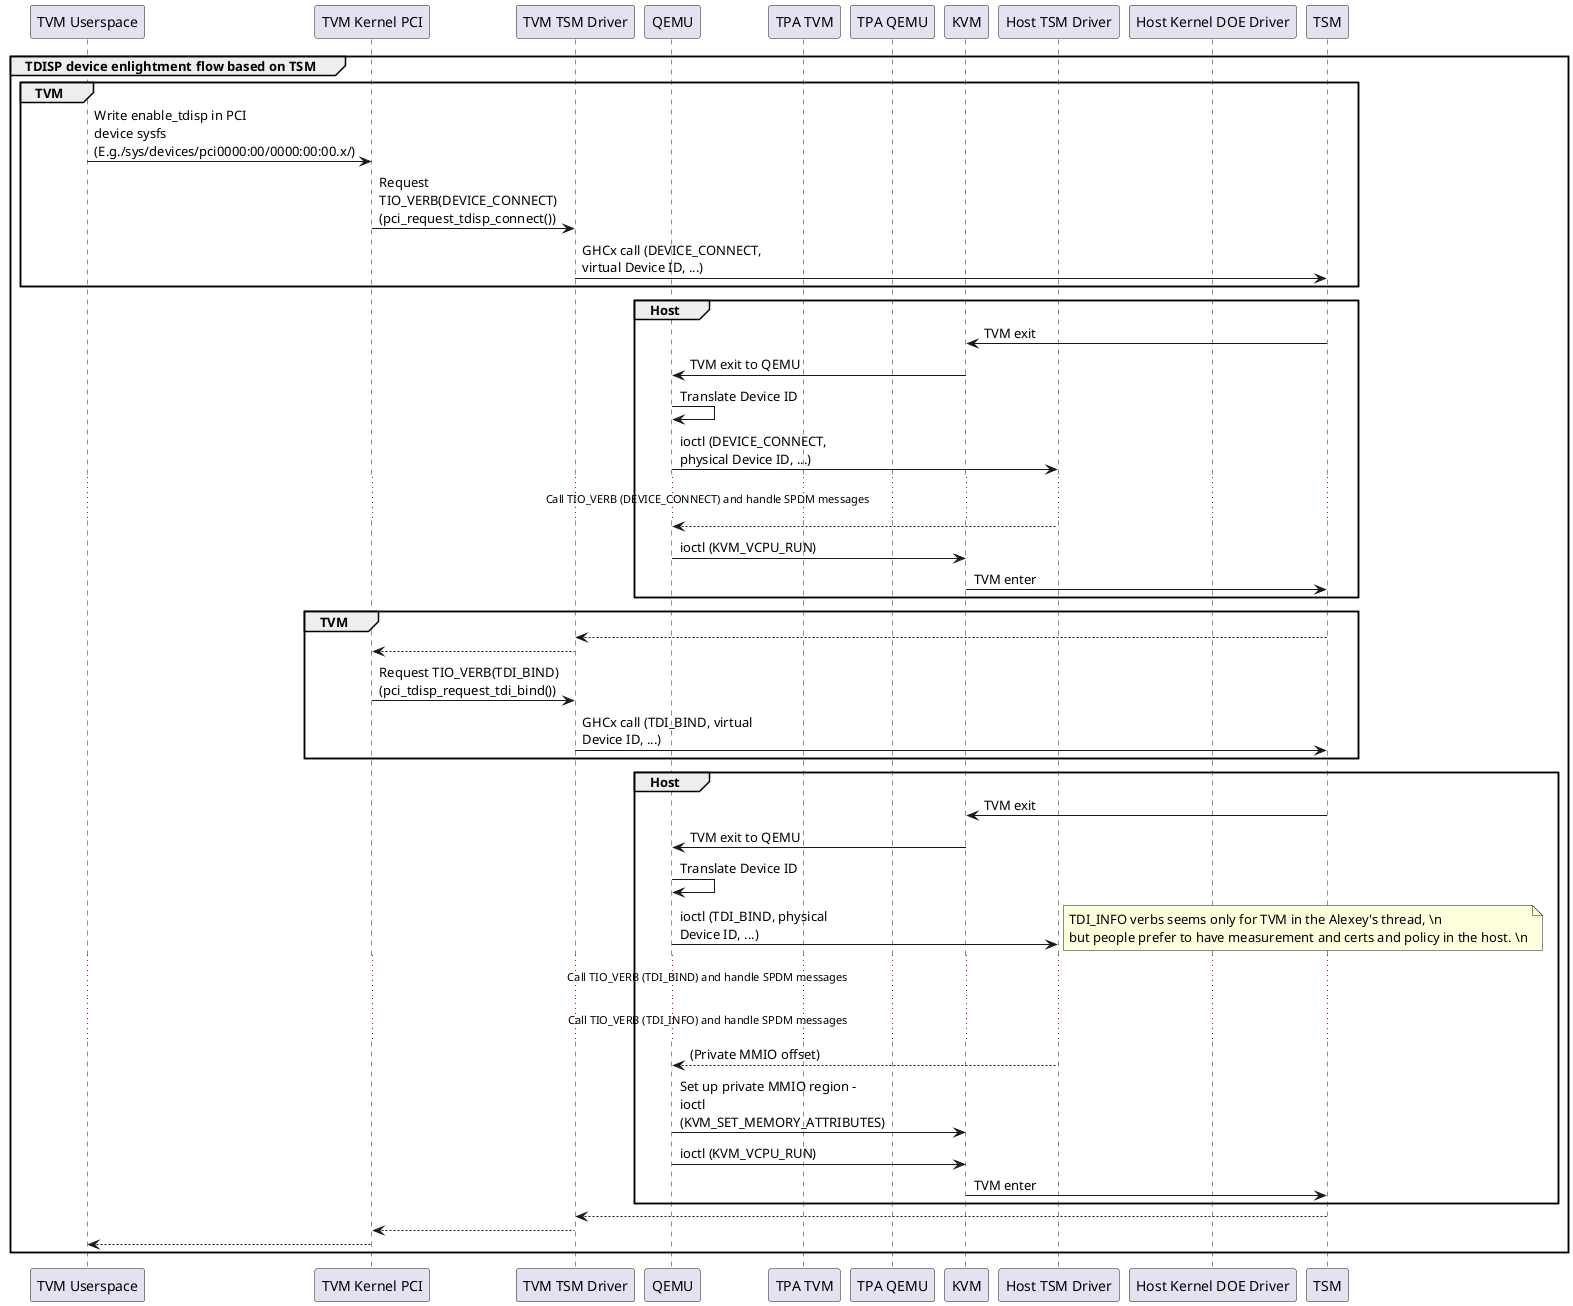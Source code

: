@startuml

participant "TVM Userspace" order 10
participant "TVM Kernel PCI" order 11
participant "TVM TSM Driver" order 12
participant "QEMU" order 13
participant "TPA TVM" order 20
participant "TPA QEMU" order 21
participant "KVM" order 30
participant "Host TSM Driver" order 31
participant "Host Kernel DOE Driver" order 32
participant "TSM" order 40

skinparam maxMessageSize 180

group TDISP device enlightment flow based on TSM
	group TVM
		"TVM Userspace" -> "TVM Kernel PCI": Write enable_tdisp in PCI device sysfs (E.g./sys/devices/pci0000:00/0000:00:00.x/)

		"TVM Kernel PCI" -> "TVM TSM Driver": Request TIO_VERB(DEVICE_CONNECT) (pci_request_tdisp_connect())
		"TVM TSM Driver" -> "TSM": GHCx call (DEVICE_CONNECT, virtual Device ID, ...)
	end

	group Host
		"TSM" -> "KVM": TVM exit
		"KVM" -> "QEMU": TVM exit to QEMU
		"QEMU" -> "QEMU": Translate Device ID
		"QEMU" -> "Host TSM Driver": ioctl (DEVICE_CONNECT, physical Device ID, ...)

		...Call TIO_VERB (DEVICE_CONNECT) and handle SPDM messages...

		"Host TSM Driver" --> "QEMU":
		"QEMU" -> "KVM": ioctl (KVM_VCPU_RUN)
		"KVM" -> "TSM": TVM enter
	end

	group TVM
		"TSM" --> "TVM TSM Driver":
		"TVM TSM Driver" --> "TVM Kernel PCI":

		"TVM Kernel PCI" -> "TVM TSM Driver": Request TIO_VERB(TDI_BIND) (pci_tdisp_request_tdi_bind())
		"TVM TSM Driver" -> "TSM": GHCx call (TDI_BIND, virtual Device ID, ...)
	end

	group Host
		"TSM" -> "KVM": TVM exit
		"KVM" -> "QEMU": TVM exit to QEMU
		"QEMU" -> "QEMU": Translate Device ID
		"QEMU" -> "Host TSM Driver": ioctl (TDI_BIND, physical Device ID, ...)

		...Call TIO_VERB (TDI_BIND) and handle SPDM messages...

		...Call TIO_VERB (TDI_INFO) and handle SPDM messages...
		note right
			TDI_INFO verbs seems only for TVM in the Alexey's thread, \n
			but people prefer to have measurement and certs and policy in the host. \n
		endnote

		"Host TSM Driver" --> "QEMU": (Private MMIO offset)
		"QEMU" -> "KVM": Set up private MMIO region - ioctl (KVM_SET_MEMORY_ATTRIBUTES)
		"QEMU" -> "KVM": ioctl (KVM_VCPU_RUN)
		"KVM" -> "TSM": TVM enter
	end

	"TSM" --> "TVM TSM Driver":
	"TVM TSM Driver" --> "TVM Kernel PCI":
	"TVM Kernel PCI" --> "TVM Userspace":
end

@enduml
